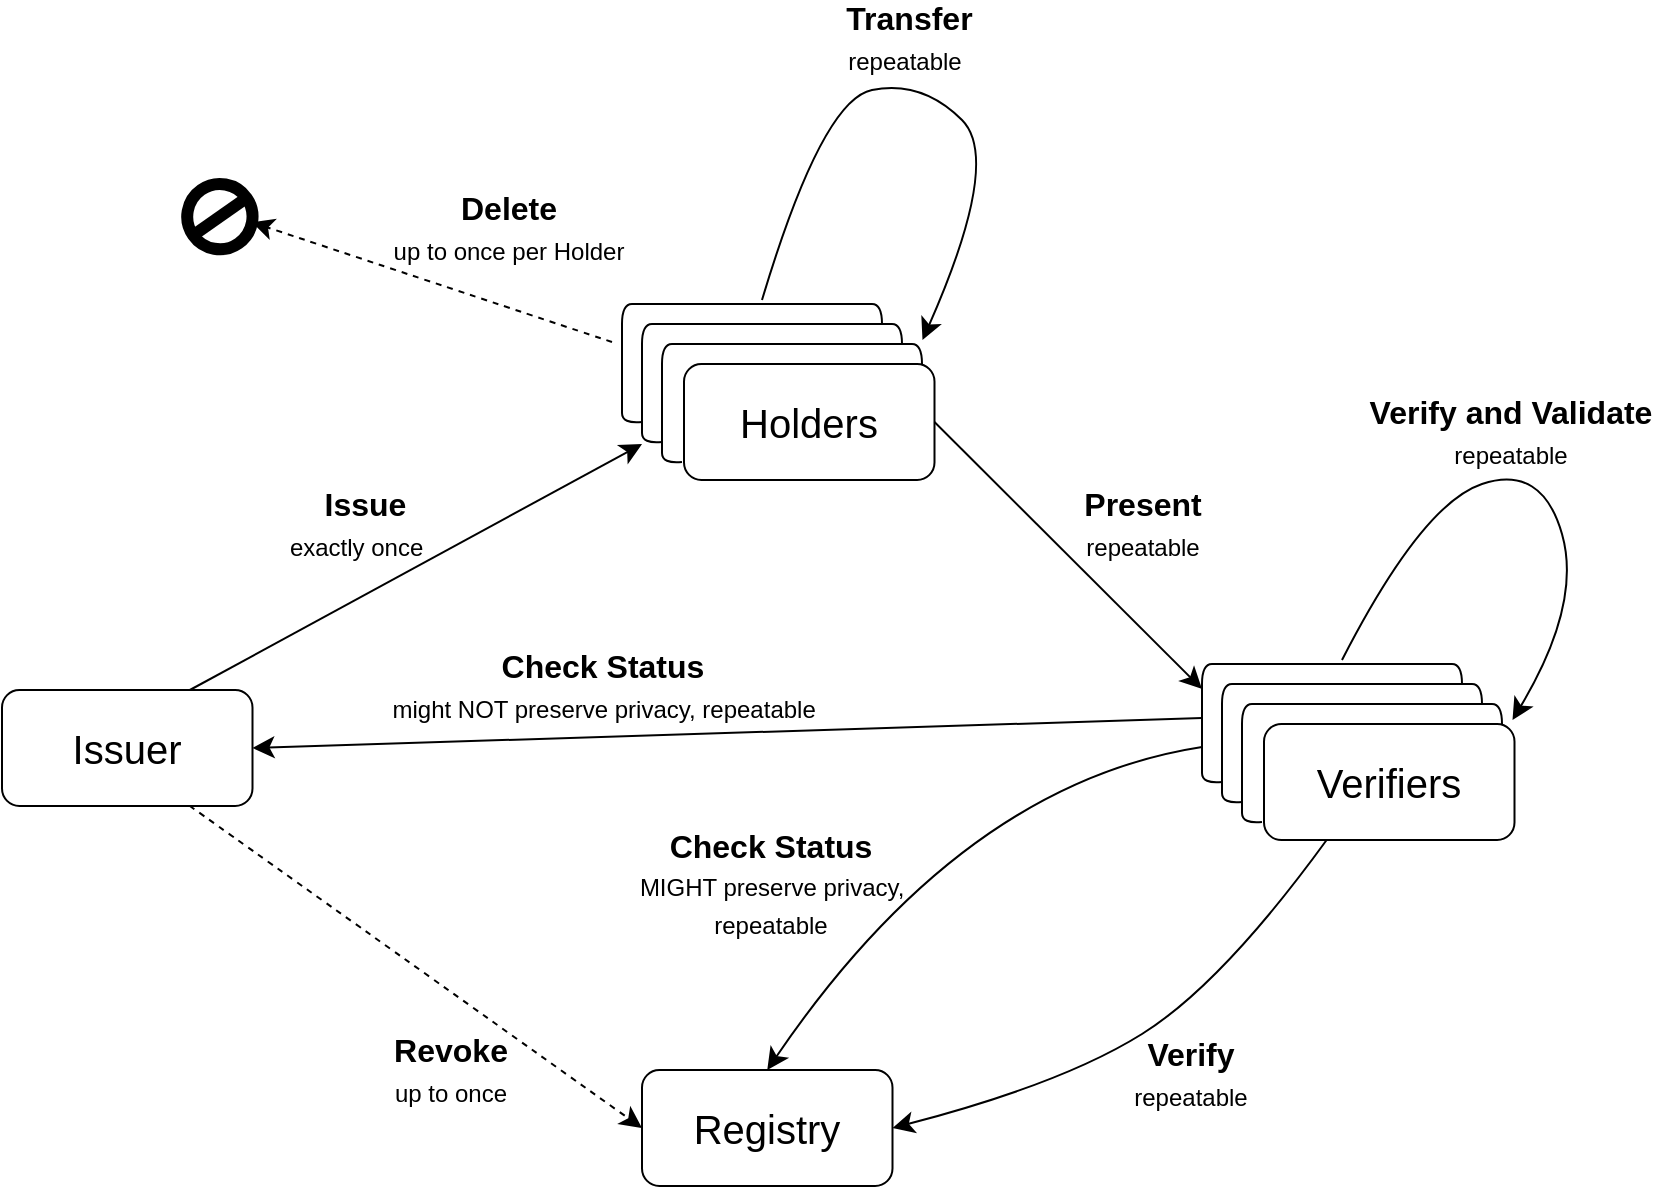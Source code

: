 <mxfile version="26.2.15">
  <diagram name="Page-1" id="6gULVhWcurzz5zKnDaAR">
    <mxGraphModel dx="1059" dy="884" grid="1" gridSize="10" guides="1" tooltips="1" connect="1" arrows="1" fold="1" page="1" pageScale="1" pageWidth="1169" pageHeight="827" math="0" shadow="0">
      <root>
        <mxCell id="0" />
        <mxCell id="1" parent="0" />
        <UserObject label="&lt;font style=&quot;&quot;&gt;&lt;span style=&quot;font-size: 20px;&quot;&gt;Issuer&lt;/span&gt;&lt;/font&gt;" linkTarget="_blank" id="r7VOtmBWi9sTdI5Oyx6i-1">
          <mxCell style="rounded=1;whiteSpace=wrap;html=1;fontSize=16;labelBackgroundColor=none;fillColor=none;" parent="1" vertex="1">
            <mxGeometry x="210" y="403" width="125.25" height="58" as="geometry" />
          </mxCell>
        </UserObject>
        <UserObject label="&lt;font style=&quot;&quot;&gt;&lt;span style=&quot;font-size: 20px;&quot;&gt;Registry&lt;/span&gt;&lt;/font&gt;" linkTarget="_blank" id="WkVDoU_EPi6P_C-XghKi-11">
          <mxCell style="rounded=1;whiteSpace=wrap;html=1;fontSize=16;labelBackgroundColor=none;fillColor=none;" parent="1" vertex="1">
            <mxGeometry x="530" y="593" width="125.25" height="58" as="geometry" />
          </mxCell>
        </UserObject>
        <mxCell id="WkVDoU_EPi6P_C-XghKi-12" value="" style="endArrow=classic;html=1;rounded=0;fontSize=12;startSize=8;endSize=8;curved=1;exitX=0.75;exitY=0;exitDx=0;exitDy=0;labelBackgroundColor=none;fontColor=default;" parent="1" source="r7VOtmBWi9sTdI5Oyx6i-1" edge="1">
          <mxGeometry width="50" height="50" relative="1" as="geometry">
            <mxPoint x="430" y="490" as="sourcePoint" />
            <mxPoint x="530" y="280" as="targetPoint" />
          </mxGeometry>
        </mxCell>
        <mxCell id="WkVDoU_EPi6P_C-XghKi-13" value="&amp;nbsp;&lt;b&gt;Issue&lt;/b&gt;&lt;br&gt;&amp;nbsp;&lt;font style=&quot;font-size: 12px;&quot;&gt;exactly once&lt;/font&gt;&amp;nbsp;&amp;nbsp;" style="edgeLabel;html=1;align=center;verticalAlign=middle;resizable=0;points=[];fontSize=16;labelBackgroundColor=none;" parent="WkVDoU_EPi6P_C-XghKi-12" vertex="1" connectable="0">
          <mxGeometry x="-0.058" y="4" relative="1" as="geometry">
            <mxPoint x="-20" y="-22" as="offset" />
          </mxGeometry>
        </mxCell>
        <mxCell id="WkVDoU_EPi6P_C-XghKi-14" value="" style="endArrow=classic;html=1;rounded=0;fontSize=12;startSize=8;endSize=8;curved=1;exitX=1;exitY=0.5;exitDx=0;exitDy=0;entryX=0;entryY=0.25;entryDx=0;entryDy=0;labelBackgroundColor=none;fontColor=default;" parent="1" source="4crVNhUSypmRE79kbWuG-14" edge="1">
          <mxGeometry width="50" height="50" relative="1" as="geometry">
            <mxPoint x="670.25" y="273.5" as="sourcePoint" />
            <mxPoint x="810" y="402.5" as="targetPoint" />
          </mxGeometry>
        </mxCell>
        <mxCell id="WkVDoU_EPi6P_C-XghKi-15" value="&amp;nbsp;&lt;b&gt;Present&lt;/b&gt;&amp;nbsp;&lt;br&gt;&lt;font style=&quot;font-size: 12px;&quot;&gt;&amp;nbsp;repeatable&amp;nbsp;&lt;/font&gt;" style="edgeLabel;html=1;align=center;verticalAlign=middle;resizable=0;points=[];fontSize=16;labelBackgroundColor=none;" parent="WkVDoU_EPi6P_C-XghKi-14" vertex="1" connectable="0">
          <mxGeometry x="0.014" relative="1" as="geometry">
            <mxPoint x="36" y="-17" as="offset" />
          </mxGeometry>
        </mxCell>
        <mxCell id="WkVDoU_EPi6P_C-XghKi-16" value="" style="endArrow=classic;html=1;rounded=0;fontSize=12;startSize=8;endSize=8;curved=1;entryX=1;entryY=0.5;entryDx=0;entryDy=0;exitX=0;exitY=0.5;exitDx=0;exitDy=0;labelBackgroundColor=none;fontColor=default;" parent="1" target="r7VOtmBWi9sTdI5Oyx6i-1" edge="1">
          <mxGeometry width="50" height="50" relative="1" as="geometry">
            <mxPoint x="810" y="417" as="sourcePoint" />
            <mxPoint x="480" y="440" as="targetPoint" />
          </mxGeometry>
        </mxCell>
        <mxCell id="WkVDoU_EPi6P_C-XghKi-17" value="&lt;b&gt;&amp;nbsp;Check Status&amp;nbsp;&lt;br&gt;&lt;/b&gt;&amp;nbsp;&lt;font style=&quot;font-size: 12px;&quot;&gt;might NOT preserve privacy, repeatable&amp;nbsp;&lt;/font&gt;" style="edgeLabel;html=1;align=center;verticalAlign=middle;resizable=0;points=[];fontSize=16;labelBackgroundColor=none;" parent="WkVDoU_EPi6P_C-XghKi-16" vertex="1" connectable="0">
          <mxGeometry x="-0.014" y="2" relative="1" as="geometry">
            <mxPoint x="-66" y="-26" as="offset" />
          </mxGeometry>
        </mxCell>
        <mxCell id="WkVDoU_EPi6P_C-XghKi-18" value="" style="endArrow=classic;html=1;rounded=0;fontSize=12;startSize=8;endSize=8;curved=1;exitX=0.75;exitY=1;exitDx=0;exitDy=0;entryX=0;entryY=0.5;entryDx=0;entryDy=0;dashed=1;labelBackgroundColor=none;fontColor=default;" parent="1" source="r7VOtmBWi9sTdI5Oyx6i-1" target="WkVDoU_EPi6P_C-XghKi-11" edge="1">
          <mxGeometry width="50" height="50" relative="1" as="geometry">
            <mxPoint x="430" y="490" as="sourcePoint" />
            <mxPoint x="480" y="440" as="targetPoint" />
          </mxGeometry>
        </mxCell>
        <mxCell id="WkVDoU_EPi6P_C-XghKi-19" value="&lt;b&gt;&amp;nbsp;Revoke&amp;nbsp;&lt;br&gt;&lt;/b&gt;&amp;nbsp;&lt;font style=&quot;font-size: 12px;&quot;&gt;up to once&lt;/font&gt;&amp;nbsp;" style="edgeLabel;html=1;align=center;verticalAlign=middle;resizable=0;points=[];fontSize=16;labelBackgroundColor=none;" parent="WkVDoU_EPi6P_C-XghKi-18" vertex="1" connectable="0">
          <mxGeometry x="-0.001" y="-2" relative="1" as="geometry">
            <mxPoint x="18" y="50" as="offset" />
          </mxGeometry>
        </mxCell>
        <mxCell id="WkVDoU_EPi6P_C-XghKi-20" value="" style="curved=1;endArrow=classic;html=1;rounded=0;fontSize=12;startSize=8;endSize=8;exitX=0;exitY=0.75;exitDx=0;exitDy=0;entryX=0.5;entryY=0;entryDx=0;entryDy=0;labelBackgroundColor=none;fontColor=default;" parent="1" target="WkVDoU_EPi6P_C-XghKi-11" edge="1">
          <mxGeometry width="50" height="50" relative="1" as="geometry">
            <mxPoint x="810" y="431.5" as="sourcePoint" />
            <mxPoint x="480" y="440" as="targetPoint" />
            <Array as="points">
              <mxPoint x="690" y="450" />
            </Array>
          </mxGeometry>
        </mxCell>
        <mxCell id="WkVDoU_EPi6P_C-XghKi-21" value="&lt;b&gt;&amp;nbsp;Check Status&amp;nbsp;&lt;br&gt;&lt;/b&gt;&amp;nbsp;&lt;font style=&quot;font-size: 12px;&quot;&gt;MIGHT preserve privacy,&amp;nbsp;&lt;/font&gt;&lt;div&gt;&lt;font style=&quot;font-size: 12px;&quot;&gt;repeatable&lt;/font&gt;&lt;/div&gt;" style="edgeLabel;html=1;align=center;verticalAlign=middle;resizable=0;points=[];fontSize=16;labelBackgroundColor=none;" parent="WkVDoU_EPi6P_C-XghKi-20" vertex="1" connectable="0">
          <mxGeometry x="0.098" y="18" relative="1" as="geometry">
            <mxPoint x="-89" y="6" as="offset" />
          </mxGeometry>
        </mxCell>
        <mxCell id="WkVDoU_EPi6P_C-XghKi-23" value="" style="curved=1;endArrow=classic;html=1;rounded=0;fontSize=12;startSize=8;endSize=8;exitX=0.25;exitY=1;exitDx=0;exitDy=0;entryX=1;entryY=0.5;entryDx=0;entryDy=0;labelBackgroundColor=none;fontColor=default;" parent="1" source="4crVNhUSypmRE79kbWuG-3" target="WkVDoU_EPi6P_C-XghKi-11" edge="1">
          <mxGeometry width="50" height="50" relative="1" as="geometry">
            <mxPoint x="871.312" y="476" as="sourcePoint" />
            <mxPoint x="480" y="440" as="targetPoint" />
            <Array as="points">
              <mxPoint x="820" y="550" />
              <mxPoint x="740" y="600" />
            </Array>
          </mxGeometry>
        </mxCell>
        <mxCell id="WkVDoU_EPi6P_C-XghKi-24" value="&lt;b&gt;&amp;nbsp;Verify&amp;nbsp;&lt;br&gt;&lt;/b&gt;&amp;nbsp;&lt;font style=&quot;font-size: 12px;&quot;&gt;repeatable&lt;/font&gt;&amp;nbsp;" style="edgeLabel;html=1;align=center;verticalAlign=middle;resizable=0;points=[];fontSize=16;labelBackgroundColor=none;" parent="WkVDoU_EPi6P_C-XghKi-23" vertex="1" connectable="0">
          <mxGeometry x="-0.02" y="-16" relative="1" as="geometry">
            <mxPoint x="29" y="35" as="offset" />
          </mxGeometry>
        </mxCell>
        <mxCell id="WkVDoU_EPi6P_C-XghKi-30" value="" style="shape=lineEllipse;perimeter=ellipsePerimeter;whiteSpace=wrap;html=1;backgroundOutline=1;fontSize=16;rotation=-35;strokeWidth=6;fillColor=none;labelBackgroundColor=none;" parent="1" vertex="1">
          <mxGeometry x="302.62" y="150" width="32.63" height="32.63" as="geometry" />
        </mxCell>
        <mxCell id="WkVDoU_EPi6P_C-XghKi-31" value="" style="endArrow=classic;html=1;rounded=0;fontSize=12;startSize=8;endSize=8;curved=1;entryX=1;entryY=1;entryDx=0;entryDy=0;exitX=0;exitY=0.5;exitDx=0;exitDy=0;targetPerimeterSpacing=-6;dashed=1;labelBackgroundColor=none;fontColor=default;" parent="1" target="WkVDoU_EPi6P_C-XghKi-30" edge="1">
          <mxGeometry width="50" height="50" relative="1" as="geometry">
            <mxPoint x="515" y="229" as="sourcePoint" />
            <mxPoint x="380" y="219" as="targetPoint" />
          </mxGeometry>
        </mxCell>
        <mxCell id="WkVDoU_EPi6P_C-XghKi-32" value="&amp;nbsp;&lt;b&gt;Delete&lt;/b&gt;&amp;nbsp;&lt;br&gt;&amp;nbsp;&lt;font style=&quot;font-size: 12px;&quot;&gt;up to once per Holder&lt;/font&gt;&amp;nbsp;" style="edgeLabel;html=1;align=center;verticalAlign=middle;resizable=0;points=[];fontSize=16;labelBackgroundColor=none;" parent="WkVDoU_EPi6P_C-XghKi-31" vertex="1" connectable="0">
          <mxGeometry x="0.052" y="1" relative="1" as="geometry">
            <mxPoint x="43" y="-27" as="offset" />
          </mxGeometry>
        </mxCell>
        <mxCell id="WkVDoU_EPi6P_C-XghKi-25" value="" style="curved=1;endArrow=classic;html=1;rounded=0;fontSize=12;startSize=8;endSize=8;entryX=1;entryY=0;entryDx=0;entryDy=0;labelBackgroundColor=none;fontColor=default;" parent="1" edge="1">
          <mxGeometry width="50" height="50" relative="1" as="geometry">
            <mxPoint x="590" y="208" as="sourcePoint" />
            <mxPoint x="670.25" y="228" as="targetPoint" />
            <Array as="points">
              <mxPoint x="620" y="108" />
              <mxPoint x="670" y="98" />
              <mxPoint x="710" y="138" />
            </Array>
          </mxGeometry>
        </mxCell>
        <mxCell id="WkVDoU_EPi6P_C-XghKi-27" value="&amp;nbsp;&lt;b&gt;Transfer&lt;/b&gt;&lt;br&gt;&amp;nbsp;&lt;font style=&quot;font-size: 12px;&quot;&gt;repeatable&lt;/font&gt;&amp;nbsp;" style="edgeLabel;html=1;align=center;verticalAlign=middle;resizable=0;points=[];fontSize=16;labelBackgroundColor=none;" parent="WkVDoU_EPi6P_C-XghKi-25" vertex="1" connectable="0">
          <mxGeometry x="0.335" y="-1" relative="1" as="geometry">
            <mxPoint x="-45" y="-58" as="offset" />
          </mxGeometry>
        </mxCell>
        <mxCell id="4crVNhUSypmRE79kbWuG-12" value="" style="group" parent="1" vertex="1" connectable="0">
          <mxGeometry x="810" y="390" width="156.25" height="88" as="geometry" />
        </mxCell>
        <UserObject label="&lt;font style=&quot;&quot;&gt;&lt;span style=&quot;font-size: 20px;&quot;&gt;Verifiers&lt;/span&gt;&lt;/font&gt;" linkTarget="_blank" id="4crVNhUSypmRE79kbWuG-3">
          <mxCell style="rounded=1;whiteSpace=wrap;html=1;fontSize=16;labelBackgroundColor=none;fillColor=none;" parent="4crVNhUSypmRE79kbWuG-12" vertex="1">
            <mxGeometry x="31" y="30" width="125.25" height="58" as="geometry" />
          </mxCell>
        </UserObject>
        <mxCell id="4crVNhUSypmRE79kbWuG-9" value="" style="curved=1;endArrow=none;html=1;rounded=0;fontSize=12;startSize=8;endSize=8;endFill=0;arcSize=20;exitX=-0.008;exitY=0.845;exitDx=0;exitDy=0;exitPerimeter=0;" parent="4crVNhUSypmRE79kbWuG-12" source="4crVNhUSypmRE79kbWuG-3" edge="1">
          <mxGeometry width="50" height="50" relative="1" as="geometry">
            <mxPoint x="30" y="79" as="sourcePoint" />
            <mxPoint x="150" y="30" as="targetPoint" />
            <Array as="points">
              <mxPoint x="20" y="80" />
              <mxPoint x="20" y="69" />
              <mxPoint x="20" y="40" />
              <mxPoint x="20" y="20" />
              <mxPoint x="30" y="20" />
              <mxPoint x="140" y="20" />
              <mxPoint x="150" y="20" />
            </Array>
          </mxGeometry>
        </mxCell>
        <mxCell id="4crVNhUSypmRE79kbWuG-10" value="" style="curved=1;endArrow=none;html=1;rounded=0;fontSize=12;startSize=8;endSize=8;endFill=0;arcSize=20;" parent="4crVNhUSypmRE79kbWuG-12" edge="1">
          <mxGeometry width="50" height="50" relative="1" as="geometry">
            <mxPoint x="20" y="69" as="sourcePoint" />
            <mxPoint x="140" y="20" as="targetPoint" />
            <Array as="points">
              <mxPoint x="10" y="70" />
              <mxPoint x="10" y="59" />
              <mxPoint x="10" y="30" />
              <mxPoint x="10" y="10" />
              <mxPoint x="20" y="10" />
              <mxPoint x="130" y="10" />
              <mxPoint x="140" y="10" />
            </Array>
          </mxGeometry>
        </mxCell>
        <mxCell id="4crVNhUSypmRE79kbWuG-11" value="" style="curved=1;endArrow=none;html=1;rounded=0;fontSize=12;startSize=8;endSize=8;endFill=0;arcSize=20;" parent="4crVNhUSypmRE79kbWuG-12" edge="1">
          <mxGeometry width="50" height="50" relative="1" as="geometry">
            <mxPoint x="10" y="59" as="sourcePoint" />
            <mxPoint x="130" y="10" as="targetPoint" />
            <Array as="points">
              <mxPoint y="60" />
              <mxPoint y="49" />
              <mxPoint y="20" />
              <mxPoint />
              <mxPoint x="10" />
              <mxPoint x="120" />
              <mxPoint x="130" />
            </Array>
          </mxGeometry>
        </mxCell>
        <mxCell id="4crVNhUSypmRE79kbWuG-13" value="" style="group" parent="1" vertex="1" connectable="0">
          <mxGeometry x="520" y="210" width="156.25" height="88" as="geometry" />
        </mxCell>
        <UserObject label="&lt;font style=&quot;&quot;&gt;&lt;span style=&quot;font-size: 20px;&quot;&gt;Holders&lt;/span&gt;&lt;/font&gt;" linkTarget="_blank" id="4crVNhUSypmRE79kbWuG-14">
          <mxCell style="rounded=1;whiteSpace=wrap;html=1;fontSize=16;labelBackgroundColor=none;fillColor=none;" parent="4crVNhUSypmRE79kbWuG-13" vertex="1">
            <mxGeometry x="31" y="30" width="125.25" height="58" as="geometry" />
          </mxCell>
        </UserObject>
        <mxCell id="4crVNhUSypmRE79kbWuG-15" value="" style="curved=1;endArrow=none;html=1;rounded=0;fontSize=12;startSize=8;endSize=8;endFill=0;arcSize=20;exitX=-0.008;exitY=0.845;exitDx=0;exitDy=0;exitPerimeter=0;" parent="4crVNhUSypmRE79kbWuG-13" source="4crVNhUSypmRE79kbWuG-14" edge="1">
          <mxGeometry width="50" height="50" relative="1" as="geometry">
            <mxPoint x="30" y="79" as="sourcePoint" />
            <mxPoint x="150" y="30" as="targetPoint" />
            <Array as="points">
              <mxPoint x="20" y="80" />
              <mxPoint x="20" y="69" />
              <mxPoint x="20" y="40" />
              <mxPoint x="20" y="20" />
              <mxPoint x="30" y="20" />
              <mxPoint x="140" y="20" />
              <mxPoint x="150" y="20" />
            </Array>
          </mxGeometry>
        </mxCell>
        <mxCell id="4crVNhUSypmRE79kbWuG-16" value="" style="curved=1;endArrow=none;html=1;rounded=0;fontSize=12;startSize=8;endSize=8;endFill=0;arcSize=20;" parent="4crVNhUSypmRE79kbWuG-13" edge="1">
          <mxGeometry width="50" height="50" relative="1" as="geometry">
            <mxPoint x="20" y="69" as="sourcePoint" />
            <mxPoint x="140" y="20" as="targetPoint" />
            <Array as="points">
              <mxPoint x="10" y="70" />
              <mxPoint x="10" y="59" />
              <mxPoint x="10" y="30" />
              <mxPoint x="10" y="10" />
              <mxPoint x="20" y="10" />
              <mxPoint x="130" y="10" />
              <mxPoint x="140" y="10" />
            </Array>
          </mxGeometry>
        </mxCell>
        <mxCell id="4crVNhUSypmRE79kbWuG-17" value="" style="curved=1;endArrow=none;html=1;rounded=0;fontSize=12;startSize=8;endSize=8;endFill=0;arcSize=20;" parent="4crVNhUSypmRE79kbWuG-13" edge="1">
          <mxGeometry width="50" height="50" relative="1" as="geometry">
            <mxPoint x="10" y="59" as="sourcePoint" />
            <mxPoint x="130" y="10" as="targetPoint" />
            <Array as="points">
              <mxPoint y="60" />
              <mxPoint y="49" />
              <mxPoint y="20" />
              <mxPoint />
              <mxPoint x="10" />
              <mxPoint x="120" />
              <mxPoint x="130" />
            </Array>
          </mxGeometry>
        </mxCell>
        <mxCell id="WkVDoU_EPi6P_C-XghKi-28" value="" style="curved=1;endArrow=classic;html=1;rounded=0;fontSize=12;startSize=8;endSize=8;entryX=1;entryY=0;entryDx=0;entryDy=0;labelBackgroundColor=none;fontColor=default;" parent="1" edge="1">
          <mxGeometry width="50" height="50" relative="1" as="geometry">
            <mxPoint x="880" y="388" as="sourcePoint" />
            <mxPoint x="965.25" y="418" as="targetPoint" />
            <Array as="points">
              <mxPoint x="920" y="310" />
              <mxPoint x="980" y="290" />
              <mxPoint x="1000" y="360" />
            </Array>
          </mxGeometry>
        </mxCell>
        <mxCell id="WkVDoU_EPi6P_C-XghKi-29" value="&lt;b&gt;&amp;nbsp;Verify and Validate&amp;nbsp;&lt;br&gt;&lt;/b&gt;&lt;font style=&quot;font-size: 12px;&quot;&gt;&amp;nbsp;repeatable&amp;nbsp;&lt;/font&gt;" style="edgeLabel;html=1;align=center;verticalAlign=middle;resizable=0;points=[];fontSize=16;labelBackgroundColor=none;" parent="WkVDoU_EPi6P_C-XghKi-28" vertex="1" connectable="0">
          <mxGeometry x="0.301" y="-2" relative="1" as="geometry">
            <mxPoint x="-25" y="-54" as="offset" />
          </mxGeometry>
        </mxCell>
      </root>
    </mxGraphModel>
  </diagram>
</mxfile>
